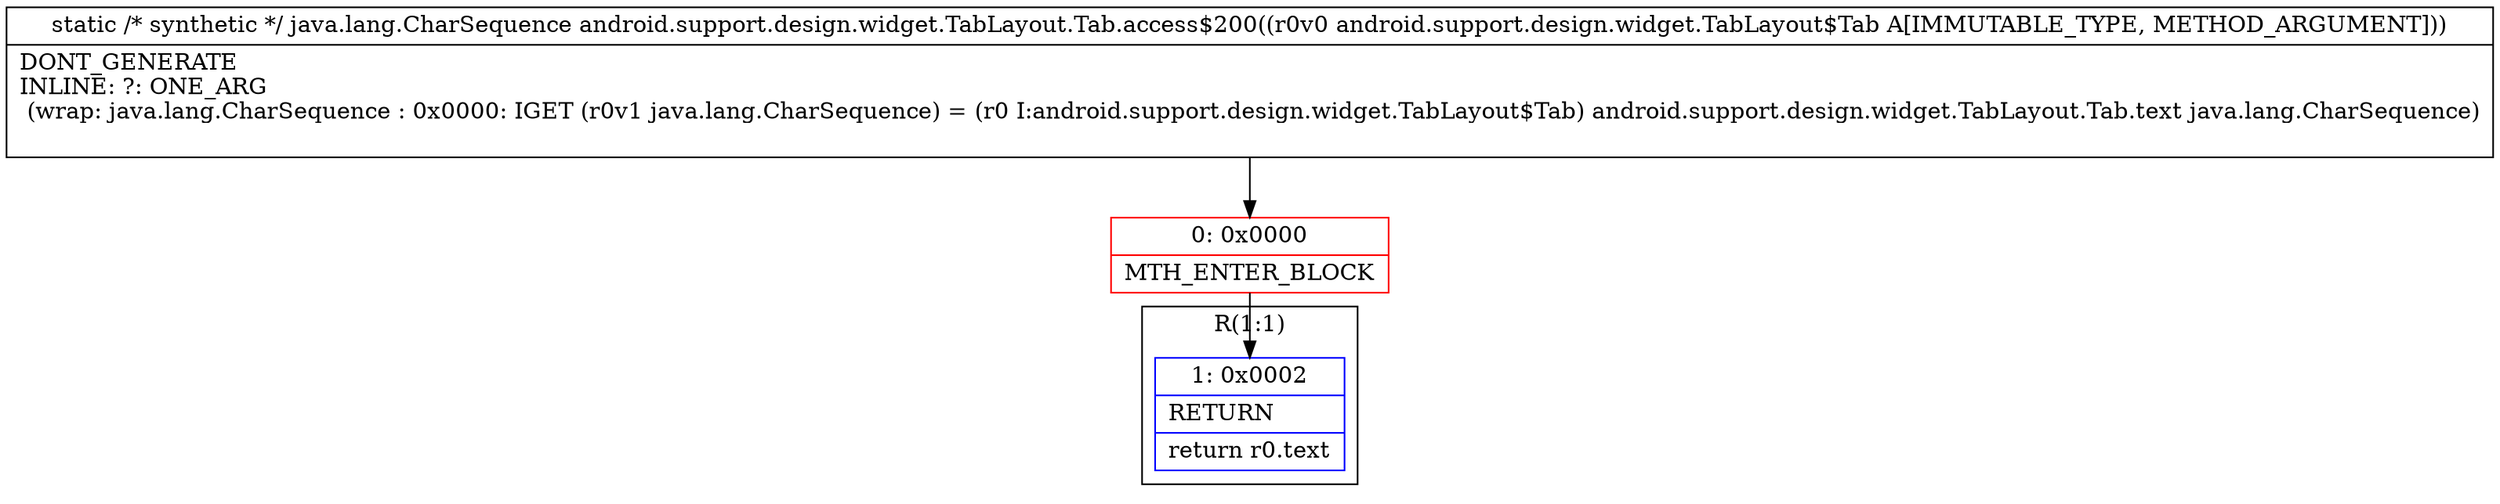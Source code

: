 digraph "CFG forandroid.support.design.widget.TabLayout.Tab.access$200(Landroid\/support\/design\/widget\/TabLayout$Tab;)Ljava\/lang\/CharSequence;" {
subgraph cluster_Region_1274166579 {
label = "R(1:1)";
node [shape=record,color=blue];
Node_1 [shape=record,label="{1\:\ 0x0002|RETURN\l|return r0.text\l}"];
}
Node_0 [shape=record,color=red,label="{0\:\ 0x0000|MTH_ENTER_BLOCK\l}"];
MethodNode[shape=record,label="{static \/* synthetic *\/ java.lang.CharSequence android.support.design.widget.TabLayout.Tab.access$200((r0v0 android.support.design.widget.TabLayout$Tab A[IMMUTABLE_TYPE, METHOD_ARGUMENT]))  | DONT_GENERATE\lINLINE: ?: ONE_ARG  \l  (wrap: java.lang.CharSequence : 0x0000: IGET  (r0v1 java.lang.CharSequence) = (r0 I:android.support.design.widget.TabLayout$Tab) android.support.design.widget.TabLayout.Tab.text java.lang.CharSequence)\l\l}"];
MethodNode -> Node_0;
Node_0 -> Node_1;
}

